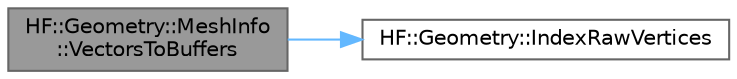digraph "HF::Geometry::MeshInfo::VectorsToBuffers"
{
 // LATEX_PDF_SIZE
  bgcolor="transparent";
  edge [fontname=Helvetica,fontsize=10,labelfontname=Helvetica,labelfontsize=10];
  node [fontname=Helvetica,fontsize=10,shape=box,height=0.2,width=0.4];
  rankdir="LR";
  Node1 [label="HF::Geometry::MeshInfo\l::VectorsToBuffers",height=0.2,width=0.4,color="gray40", fillcolor="grey60", style="filled", fontcolor="black",tooltip="Index vertices then insert them into verts and indices."];
  Node1 -> Node2 [color="steelblue1",style="solid"];
  Node2 [label="HF::Geometry::IndexRawVertices",height=0.2,width=0.4,color="grey40", fillcolor="white", style="filled",URL="$a00469.html#aca0d05b15d2503073b9f668f330f7871",tooltip="Index an array of vertices."];
}
